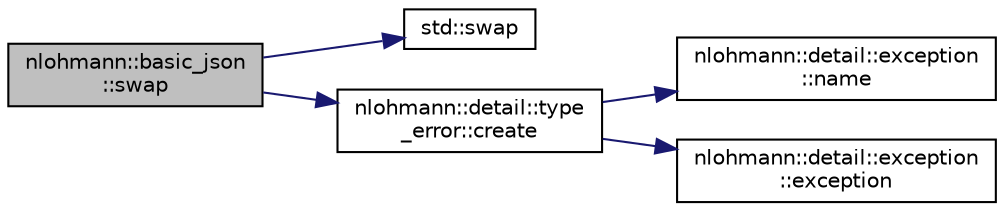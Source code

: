 digraph "nlohmann::basic_json::swap"
{
  edge [fontname="Helvetica",fontsize="10",labelfontname="Helvetica",labelfontsize="10"];
  node [fontname="Helvetica",fontsize="10",shape=record];
  rankdir="LR";
  Node275 [label="nlohmann::basic_json\l::swap",height=0.2,width=0.4,color="black", fillcolor="grey75", style="filled", fontcolor="black"];
  Node275 -> Node276 [color="midnightblue",fontsize="10",style="solid",fontname="Helvetica"];
  Node276 [label="std::swap",height=0.2,width=0.4,color="black", fillcolor="white", style="filled",URL="$namespacestd.html#a907191b7578e209391ce938e3b2afdf7",tooltip="exchanges the values of two JSON objects "];
  Node275 -> Node277 [color="midnightblue",fontsize="10",style="solid",fontname="Helvetica"];
  Node277 [label="nlohmann::detail::type\l_error::create",height=0.2,width=0.4,color="black", fillcolor="white", style="filled",URL="$classnlohmann_1_1detail_1_1type__error.html#aecc083aea4b698c33d042670ba50c10f"];
  Node277 -> Node278 [color="midnightblue",fontsize="10",style="solid",fontname="Helvetica"];
  Node278 [label="nlohmann::detail::exception\l::name",height=0.2,width=0.4,color="black", fillcolor="white", style="filled",URL="$classnlohmann_1_1detail_1_1exception.html#abf41a7e9178356314082284e6cfea278"];
  Node277 -> Node279 [color="midnightblue",fontsize="10",style="solid",fontname="Helvetica"];
  Node279 [label="nlohmann::detail::exception\l::exception",height=0.2,width=0.4,color="black", fillcolor="white", style="filled",URL="$classnlohmann_1_1detail_1_1exception.html#ae323ad0d53bc724414c2233164e65657"];
}
